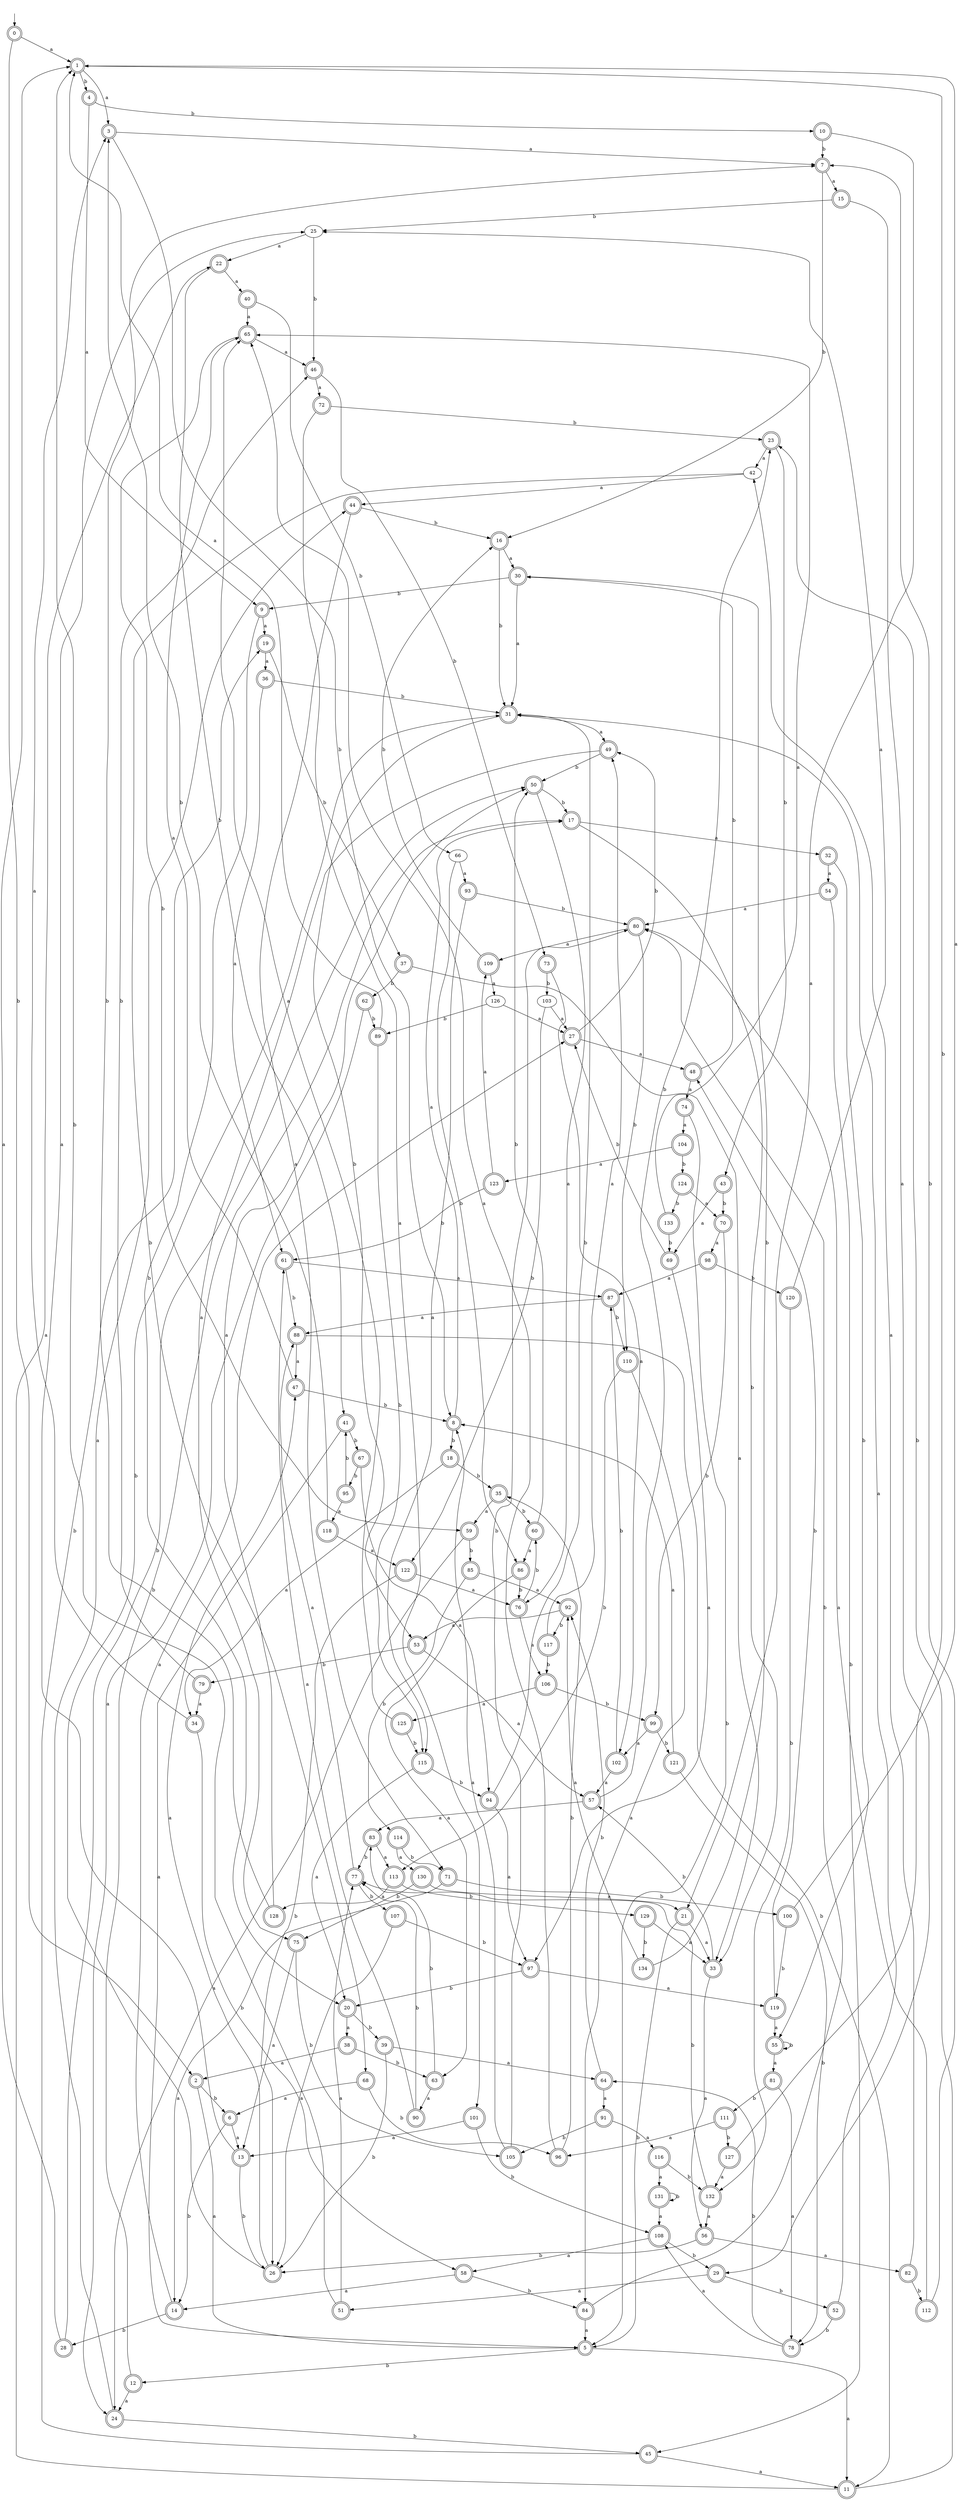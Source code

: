 digraph RandomDFA {
  __start0 [label="", shape=none];
  __start0 -> 0 [label=""];
  0 [shape=circle] [shape=doublecircle]
  0 -> 1 [label="a"]
  0 -> 2 [label="b"]
  1 [shape=doublecircle]
  1 -> 3 [label="a"]
  1 -> 4 [label="b"]
  2 [shape=doublecircle]
  2 -> 5 [label="a"]
  2 -> 6 [label="b"]
  3 [shape=doublecircle]
  3 -> 7 [label="a"]
  3 -> 8 [label="b"]
  4 [shape=doublecircle]
  4 -> 9 [label="a"]
  4 -> 10 [label="b"]
  5 [shape=doublecircle]
  5 -> 11 [label="a"]
  5 -> 12 [label="b"]
  6 [shape=doublecircle]
  6 -> 13 [label="a"]
  6 -> 14 [label="b"]
  7 [shape=doublecircle]
  7 -> 15 [label="a"]
  7 -> 16 [label="b"]
  8 [shape=doublecircle]
  8 -> 17 [label="a"]
  8 -> 18 [label="b"]
  9 [shape=doublecircle]
  9 -> 19 [label="a"]
  9 -> 20 [label="b"]
  10 [shape=doublecircle]
  10 -> 21 [label="a"]
  10 -> 7 [label="b"]
  11 [shape=doublecircle]
  11 -> 22 [label="a"]
  11 -> 23 [label="b"]
  12 [shape=doublecircle]
  12 -> 24 [label="a"]
  12 -> 17 [label="b"]
  13 [shape=doublecircle]
  13 -> 25 [label="a"]
  13 -> 26 [label="b"]
  14 [shape=doublecircle]
  14 -> 27 [label="a"]
  14 -> 28 [label="b"]
  15 [shape=doublecircle]
  15 -> 29 [label="a"]
  15 -> 25 [label="b"]
  16 [shape=doublecircle]
  16 -> 30 [label="a"]
  16 -> 31 [label="b"]
  17 [shape=doublecircle]
  17 -> 32 [label="a"]
  17 -> 33 [label="b"]
  18 [shape=doublecircle]
  18 -> 34 [label="a"]
  18 -> 35 [label="b"]
  19 [shape=doublecircle]
  19 -> 36 [label="a"]
  19 -> 37 [label="b"]
  20 [shape=doublecircle]
  20 -> 38 [label="a"]
  20 -> 39 [label="b"]
  21 [shape=doublecircle]
  21 -> 33 [label="a"]
  21 -> 5 [label="b"]
  22 [shape=doublecircle]
  22 -> 40 [label="a"]
  22 -> 41 [label="b"]
  23 [shape=doublecircle]
  23 -> 42 [label="a"]
  23 -> 43 [label="b"]
  24 [shape=doublecircle]
  24 -> 44 [label="a"]
  24 -> 45 [label="b"]
  25
  25 -> 22 [label="a"]
  25 -> 46 [label="b"]
  26 [shape=doublecircle]
  26 -> 47 [label="a"]
  26 -> 31 [label="b"]
  27 [shape=doublecircle]
  27 -> 48 [label="a"]
  27 -> 49 [label="b"]
  28 [shape=doublecircle]
  28 -> 1 [label="a"]
  28 -> 50 [label="b"]
  29 [shape=doublecircle]
  29 -> 51 [label="a"]
  29 -> 52 [label="b"]
  30 [shape=doublecircle]
  30 -> 31 [label="a"]
  30 -> 9 [label="b"]
  31 [shape=doublecircle]
  31 -> 49 [label="a"]
  31 -> 53 [label="b"]
  32 [shape=doublecircle]
  32 -> 54 [label="a"]
  32 -> 55 [label="b"]
  33 [shape=doublecircle]
  33 -> 56 [label="a"]
  33 -> 57 [label="b"]
  34 [shape=doublecircle]
  34 -> 3 [label="a"]
  34 -> 58 [label="b"]
  35 [shape=doublecircle]
  35 -> 59 [label="a"]
  35 -> 60 [label="b"]
  36 [shape=doublecircle]
  36 -> 61 [label="a"]
  36 -> 31 [label="b"]
  37 [shape=doublecircle]
  37 -> 33 [label="a"]
  37 -> 62 [label="b"]
  38 [shape=doublecircle]
  38 -> 2 [label="a"]
  38 -> 63 [label="b"]
  39 [shape=doublecircle]
  39 -> 64 [label="a"]
  39 -> 26 [label="b"]
  40 [shape=doublecircle]
  40 -> 65 [label="a"]
  40 -> 66 [label="b"]
  41 [shape=doublecircle]
  41 -> 5 [label="a"]
  41 -> 67 [label="b"]
  42
  42 -> 44 [label="a"]
  42 -> 68 [label="b"]
  43 [shape=doublecircle]
  43 -> 69 [label="a"]
  43 -> 70 [label="b"]
  44 [shape=doublecircle]
  44 -> 71 [label="a"]
  44 -> 16 [label="b"]
  45 [shape=doublecircle]
  45 -> 11 [label="a"]
  45 -> 19 [label="b"]
  46 [shape=doublecircle]
  46 -> 72 [label="a"]
  46 -> 73 [label="b"]
  47 [shape=doublecircle]
  47 -> 65 [label="a"]
  47 -> 8 [label="b"]
  48 [shape=doublecircle]
  48 -> 74 [label="a"]
  48 -> 30 [label="b"]
  49 [shape=doublecircle]
  49 -> 75 [label="a"]
  49 -> 50 [label="b"]
  50 [shape=doublecircle]
  50 -> 76 [label="a"]
  50 -> 17 [label="b"]
  51 [shape=doublecircle]
  51 -> 77 [label="a"]
  51 -> 1 [label="b"]
  52 [shape=doublecircle]
  52 -> 31 [label="a"]
  52 -> 78 [label="b"]
  53 [shape=doublecircle]
  53 -> 57 [label="a"]
  53 -> 79 [label="b"]
  54 [shape=doublecircle]
  54 -> 80 [label="a"]
  54 -> 45 [label="b"]
  55 [shape=doublecircle]
  55 -> 81 [label="a"]
  55 -> 55 [label="b"]
  56 [shape=doublecircle]
  56 -> 82 [label="a"]
  56 -> 26 [label="b"]
  57 [shape=doublecircle]
  57 -> 83 [label="a"]
  57 -> 23 [label="b"]
  58 [shape=doublecircle]
  58 -> 14 [label="a"]
  58 -> 84 [label="b"]
  59 [shape=doublecircle]
  59 -> 24 [label="a"]
  59 -> 85 [label="b"]
  60 [shape=doublecircle]
  60 -> 86 [label="a"]
  60 -> 50 [label="b"]
  61 [shape=doublecircle]
  61 -> 87 [label="a"]
  61 -> 88 [label="b"]
  62 [shape=doublecircle]
  62 -> 24 [label="a"]
  62 -> 89 [label="b"]
  63 [shape=doublecircle]
  63 -> 90 [label="a"]
  63 -> 83 [label="b"]
  64 [shape=doublecircle]
  64 -> 91 [label="a"]
  64 -> 92 [label="b"]
  65 [shape=doublecircle]
  65 -> 46 [label="a"]
  65 -> 59 [label="b"]
  66
  66 -> 93 [label="a"]
  66 -> 86 [label="b"]
  67 [shape=doublecircle]
  67 -> 94 [label="a"]
  67 -> 95 [label="b"]
  68 [shape=doublecircle]
  68 -> 6 [label="a"]
  68 -> 96 [label="b"]
  69 [shape=doublecircle]
  69 -> 97 [label="a"]
  69 -> 27 [label="b"]
  70 [shape=doublecircle]
  70 -> 98 [label="a"]
  70 -> 99 [label="b"]
  71 [shape=doublecircle]
  71 -> 14 [label="a"]
  71 -> 100 [label="b"]
  72 [shape=doublecircle]
  72 -> 101 [label="a"]
  72 -> 23 [label="b"]
  73 [shape=doublecircle]
  73 -> 102 [label="a"]
  73 -> 103 [label="b"]
  74 [shape=doublecircle]
  74 -> 104 [label="a"]
  74 -> 5 [label="b"]
  75 [shape=doublecircle]
  75 -> 13 [label="a"]
  75 -> 105 [label="b"]
  76 [shape=doublecircle]
  76 -> 106 [label="a"]
  76 -> 60 [label="b"]
  77 [shape=doublecircle]
  77 -> 88 [label="a"]
  77 -> 107 [label="b"]
  78 [shape=doublecircle]
  78 -> 108 [label="a"]
  78 -> 64 [label="b"]
  79 [shape=doublecircle]
  79 -> 34 [label="a"]
  79 -> 46 [label="b"]
  80 [shape=doublecircle]
  80 -> 109 [label="a"]
  80 -> 110 [label="b"]
  81 [shape=doublecircle]
  81 -> 78 [label="a"]
  81 -> 111 [label="b"]
  82 [shape=doublecircle]
  82 -> 42 [label="a"]
  82 -> 112 [label="b"]
  83 [shape=doublecircle]
  83 -> 113 [label="a"]
  83 -> 77 [label="b"]
  84 [shape=doublecircle]
  84 -> 5 [label="a"]
  84 -> 80 [label="b"]
  85 [shape=doublecircle]
  85 -> 92 [label="a"]
  85 -> 114 [label="b"]
  86 [shape=doublecircle]
  86 -> 63 [label="a"]
  86 -> 76 [label="b"]
  87 [shape=doublecircle]
  87 -> 88 [label="a"]
  87 -> 110 [label="b"]
  88 [shape=doublecircle]
  88 -> 47 [label="a"]
  88 -> 11 [label="b"]
  89 [shape=doublecircle]
  89 -> 1 [label="a"]
  89 -> 115 [label="b"]
  90 [shape=doublecircle]
  90 -> 61 [label="a"]
  90 -> 77 [label="b"]
  91 [shape=doublecircle]
  91 -> 116 [label="a"]
  91 -> 105 [label="b"]
  92 [shape=doublecircle]
  92 -> 53 [label="a"]
  92 -> 117 [label="b"]
  93 [shape=doublecircle]
  93 -> 115 [label="a"]
  93 -> 80 [label="b"]
  94 [shape=doublecircle]
  94 -> 97 [label="a"]
  94 -> 31 [label="b"]
  95 [shape=doublecircle]
  95 -> 118 [label="a"]
  95 -> 41 [label="b"]
  96 [shape=doublecircle]
  96 -> 65 [label="a"]
  96 -> 35 [label="b"]
  97 [shape=doublecircle]
  97 -> 119 [label="a"]
  97 -> 20 [label="b"]
  98 [shape=doublecircle]
  98 -> 87 [label="a"]
  98 -> 120 [label="b"]
  99 [shape=doublecircle]
  99 -> 102 [label="a"]
  99 -> 121 [label="b"]
  100 [shape=doublecircle]
  100 -> 1 [label="a"]
  100 -> 119 [label="b"]
  101 [shape=doublecircle]
  101 -> 13 [label="a"]
  101 -> 108 [label="b"]
  102 [shape=doublecircle]
  102 -> 57 [label="a"]
  102 -> 87 [label="b"]
  103
  103 -> 27 [label="a"]
  103 -> 122 [label="b"]
  104 [shape=doublecircle]
  104 -> 123 [label="a"]
  104 -> 124 [label="b"]
  105 [shape=doublecircle]
  105 -> 8 [label="a"]
  105 -> 80 [label="b"]
  106 [shape=doublecircle]
  106 -> 125 [label="a"]
  106 -> 99 [label="b"]
  107 [shape=doublecircle]
  107 -> 26 [label="a"]
  107 -> 97 [label="b"]
  108 [shape=doublecircle]
  108 -> 58 [label="a"]
  108 -> 29 [label="b"]
  109 [shape=doublecircle]
  109 -> 126 [label="a"]
  109 -> 16 [label="b"]
  110 [shape=doublecircle]
  110 -> 84 [label="a"]
  110 -> 113 [label="b"]
  111 [shape=doublecircle]
  111 -> 96 [label="a"]
  111 -> 127 [label="b"]
  112 [shape=doublecircle]
  112 -> 80 [label="a"]
  112 -> 7 [label="b"]
  113 [shape=doublecircle]
  113 -> 128 [label="a"]
  113 -> 129 [label="b"]
  114 [shape=doublecircle]
  114 -> 130 [label="a"]
  114 -> 71 [label="b"]
  115 [shape=doublecircle]
  115 -> 20 [label="a"]
  115 -> 94 [label="b"]
  116 [shape=doublecircle]
  116 -> 131 [label="a"]
  116 -> 132 [label="b"]
  117 [shape=doublecircle]
  117 -> 49 [label="a"]
  117 -> 106 [label="b"]
  118 [shape=doublecircle]
  118 -> 122 [label="a"]
  118 -> 3 [label="b"]
  119 [shape=doublecircle]
  119 -> 55 [label="a"]
  119 -> 48 [label="b"]
  120 [shape=doublecircle]
  120 -> 25 [label="a"]
  120 -> 132 [label="b"]
  121 [shape=doublecircle]
  121 -> 8 [label="a"]
  121 -> 78 [label="b"]
  122 [shape=doublecircle]
  122 -> 76 [label="a"]
  122 -> 26 [label="b"]
  123 [shape=doublecircle]
  123 -> 109 [label="a"]
  123 -> 61 [label="b"]
  124 [shape=doublecircle]
  124 -> 70 [label="a"]
  124 -> 133 [label="b"]
  125 [shape=doublecircle]
  125 -> 65 [label="a"]
  125 -> 115 [label="b"]
  126
  126 -> 27 [label="a"]
  126 -> 89 [label="b"]
  127 [shape=doublecircle]
  127 -> 132 [label="a"]
  127 -> 1 [label="b"]
  128 [shape=doublecircle]
  128 -> 50 [label="a"]
  128 -> 7 [label="b"]
  129 [shape=doublecircle]
  129 -> 33 [label="a"]
  129 -> 134 [label="b"]
  130 [shape=doublecircle]
  130 -> 21 [label="a"]
  130 -> 75 [label="b"]
  131 [shape=doublecircle]
  131 -> 108 [label="a"]
  131 -> 131 [label="b"]
  132 [shape=doublecircle]
  132 -> 56 [label="a"]
  132 -> 77 [label="b"]
  133 [shape=doublecircle]
  133 -> 65 [label="a"]
  133 -> 69 [label="b"]
  134 [shape=doublecircle]
  134 -> 92 [label="a"]
  134 -> 30 [label="b"]
}
